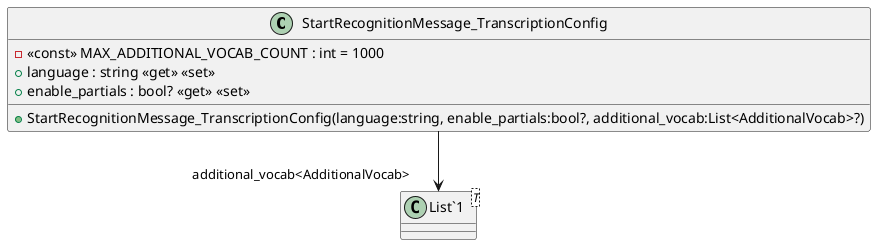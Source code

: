 @startuml
class StartRecognitionMessage_TranscriptionConfig {
    - <<const>> MAX_ADDITIONAL_VOCAB_COUNT : int = 1000
    + StartRecognitionMessage_TranscriptionConfig(language:string, enable_partials:bool?, additional_vocab:List<AdditionalVocab>?)
    + language : string <<get>> <<set>>
    + enable_partials : bool? <<get>> <<set>>
}
class "List`1"<T> {
}
StartRecognitionMessage_TranscriptionConfig --> "additional_vocab<AdditionalVocab>" "List`1"
@enduml
